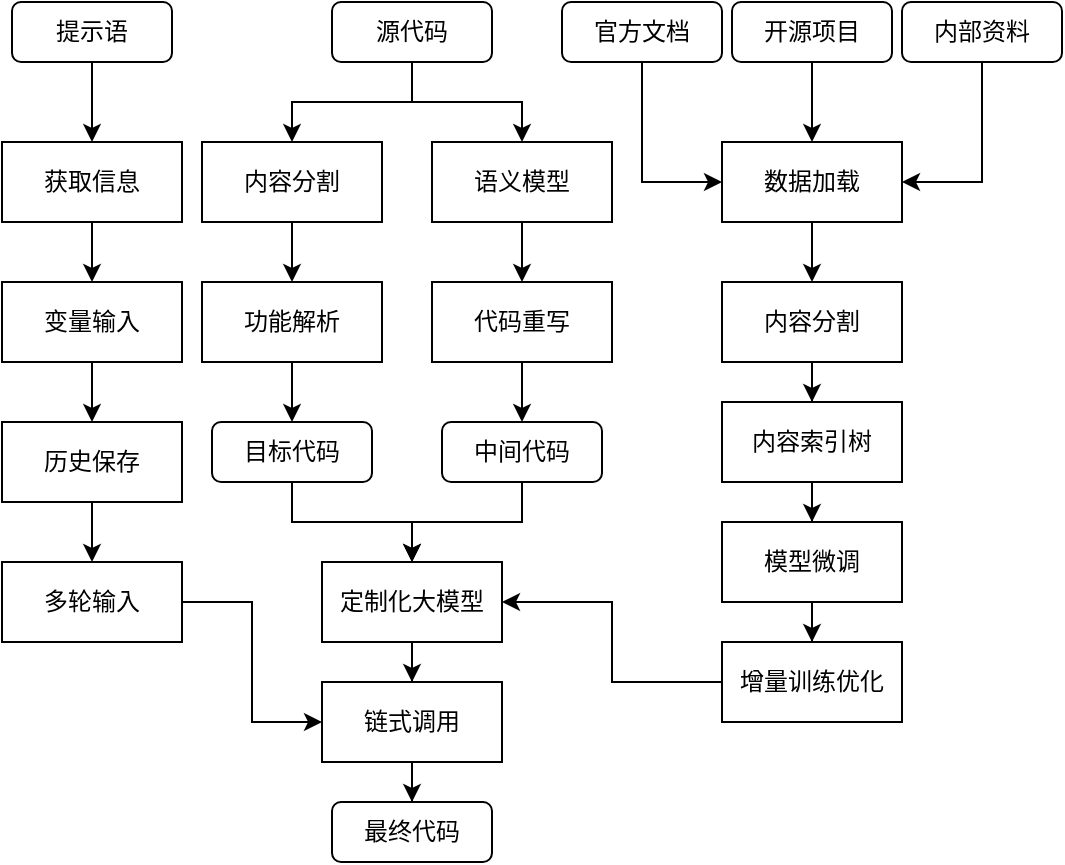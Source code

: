 <mxfile version="21.7.2" type="github" pages="2">
  <diagram id="C5RBs43oDa-KdzZeNtuy" name="Page-1">
    <mxGraphModel dx="720" dy="547" grid="1" gridSize="10" guides="1" tooltips="1" connect="1" arrows="1" fold="1" page="1" pageScale="1" pageWidth="827" pageHeight="1169" math="0" shadow="0">
      <root>
        <mxCell id="WIyWlLk6GJQsqaUBKTNV-0" />
        <mxCell id="WIyWlLk6GJQsqaUBKTNV-1" parent="WIyWlLk6GJQsqaUBKTNV-0" />
        <mxCell id="OWa224X2_rfobVful5tH-0" style="edgeStyle=orthogonalEdgeStyle;rounded=0;orthogonalLoop=1;jettySize=auto;html=1;entryX=0.5;entryY=0;entryDx=0;entryDy=0;" edge="1" parent="WIyWlLk6GJQsqaUBKTNV-1" source="WIyWlLk6GJQsqaUBKTNV-3" target="tbXTwaUfFAZPc5Yo21xn-4">
          <mxGeometry relative="1" as="geometry" />
        </mxCell>
        <mxCell id="OWa224X2_rfobVful5tH-1" style="edgeStyle=orthogonalEdgeStyle;rounded=0;orthogonalLoop=1;jettySize=auto;html=1;" edge="1" parent="WIyWlLk6GJQsqaUBKTNV-1" source="WIyWlLk6GJQsqaUBKTNV-3" target="tbXTwaUfFAZPc5Yo21xn-1">
          <mxGeometry relative="1" as="geometry" />
        </mxCell>
        <mxCell id="WIyWlLk6GJQsqaUBKTNV-3" value="源代码" style="rounded=1;whiteSpace=wrap;html=1;fontSize=12;glass=0;strokeWidth=1;shadow=0;" parent="WIyWlLk6GJQsqaUBKTNV-1" vertex="1">
          <mxGeometry x="175" y="70" width="80" height="30" as="geometry" />
        </mxCell>
        <mxCell id="OWa224X2_rfobVful5tH-3" style="edgeStyle=orthogonalEdgeStyle;rounded=0;orthogonalLoop=1;jettySize=auto;html=1;entryX=0.5;entryY=0;entryDx=0;entryDy=0;" edge="1" parent="WIyWlLk6GJQsqaUBKTNV-1" source="tbXTwaUfFAZPc5Yo21xn-1" target="tbXTwaUfFAZPc5Yo21xn-2">
          <mxGeometry relative="1" as="geometry" />
        </mxCell>
        <mxCell id="tbXTwaUfFAZPc5Yo21xn-1" value="语义模型" style="rounded=0;whiteSpace=wrap;html=1;" vertex="1" parent="WIyWlLk6GJQsqaUBKTNV-1">
          <mxGeometry x="225" y="140" width="90" height="40" as="geometry" />
        </mxCell>
        <mxCell id="OWa224X2_rfobVful5tH-5" style="edgeStyle=orthogonalEdgeStyle;rounded=0;orthogonalLoop=1;jettySize=auto;html=1;entryX=0.5;entryY=0;entryDx=0;entryDy=0;" edge="1" parent="WIyWlLk6GJQsqaUBKTNV-1" source="tbXTwaUfFAZPc5Yo21xn-2" target="tbXTwaUfFAZPc5Yo21xn-3">
          <mxGeometry relative="1" as="geometry" />
        </mxCell>
        <mxCell id="tbXTwaUfFAZPc5Yo21xn-2" value="代码重写" style="rounded=0;whiteSpace=wrap;html=1;" vertex="1" parent="WIyWlLk6GJQsqaUBKTNV-1">
          <mxGeometry x="225" y="210" width="90" height="40" as="geometry" />
        </mxCell>
        <mxCell id="tbXTwaUfFAZPc5Yo21xn-28" style="edgeStyle=orthogonalEdgeStyle;rounded=0;orthogonalLoop=1;jettySize=auto;html=1;entryX=0.5;entryY=0;entryDx=0;entryDy=0;" edge="1" parent="WIyWlLk6GJQsqaUBKTNV-1" source="tbXTwaUfFAZPc5Yo21xn-3" target="tbXTwaUfFAZPc5Yo21xn-8">
          <mxGeometry relative="1" as="geometry" />
        </mxCell>
        <mxCell id="tbXTwaUfFAZPc5Yo21xn-3" value="中间代码" style="rounded=1;whiteSpace=wrap;html=1;fontSize=12;glass=0;strokeWidth=1;shadow=0;" vertex="1" parent="WIyWlLk6GJQsqaUBKTNV-1">
          <mxGeometry x="230" y="280" width="80" height="30" as="geometry" />
        </mxCell>
        <mxCell id="OWa224X2_rfobVful5tH-2" style="edgeStyle=orthogonalEdgeStyle;rounded=0;orthogonalLoop=1;jettySize=auto;html=1;entryX=0.5;entryY=0;entryDx=0;entryDy=0;" edge="1" parent="WIyWlLk6GJQsqaUBKTNV-1" source="tbXTwaUfFAZPc5Yo21xn-4" target="tbXTwaUfFAZPc5Yo21xn-5">
          <mxGeometry relative="1" as="geometry" />
        </mxCell>
        <mxCell id="tbXTwaUfFAZPc5Yo21xn-4" value="内容分割" style="rounded=0;whiteSpace=wrap;html=1;" vertex="1" parent="WIyWlLk6GJQsqaUBKTNV-1">
          <mxGeometry x="110" y="140" width="90" height="40" as="geometry" />
        </mxCell>
        <mxCell id="OWa224X2_rfobVful5tH-4" style="edgeStyle=orthogonalEdgeStyle;rounded=0;orthogonalLoop=1;jettySize=auto;html=1;" edge="1" parent="WIyWlLk6GJQsqaUBKTNV-1" source="tbXTwaUfFAZPc5Yo21xn-5" target="tbXTwaUfFAZPc5Yo21xn-7">
          <mxGeometry relative="1" as="geometry" />
        </mxCell>
        <mxCell id="tbXTwaUfFAZPc5Yo21xn-5" value="功能解析" style="rounded=0;whiteSpace=wrap;html=1;" vertex="1" parent="WIyWlLk6GJQsqaUBKTNV-1">
          <mxGeometry x="110" y="210" width="90" height="40" as="geometry" />
        </mxCell>
        <mxCell id="tbXTwaUfFAZPc5Yo21xn-27" style="edgeStyle=orthogonalEdgeStyle;rounded=0;orthogonalLoop=1;jettySize=auto;html=1;" edge="1" parent="WIyWlLk6GJQsqaUBKTNV-1" source="tbXTwaUfFAZPc5Yo21xn-7" target="tbXTwaUfFAZPc5Yo21xn-8">
          <mxGeometry relative="1" as="geometry" />
        </mxCell>
        <mxCell id="tbXTwaUfFAZPc5Yo21xn-7" value="&lt;span style=&quot;font-weight: normal;&quot;&gt;目标代码&lt;/span&gt;" style="rounded=1;whiteSpace=wrap;html=1;fontSize=12;glass=0;strokeWidth=1;shadow=0;fontStyle=1" vertex="1" parent="WIyWlLk6GJQsqaUBKTNV-1">
          <mxGeometry x="115" y="280" width="80" height="30" as="geometry" />
        </mxCell>
        <mxCell id="OWa224X2_rfobVful5tH-6" style="edgeStyle=orthogonalEdgeStyle;rounded=0;orthogonalLoop=1;jettySize=auto;html=1;entryX=0.5;entryY=0;entryDx=0;entryDy=0;" edge="1" parent="WIyWlLk6GJQsqaUBKTNV-1" source="tbXTwaUfFAZPc5Yo21xn-8" target="tbXTwaUfFAZPc5Yo21xn-9">
          <mxGeometry relative="1" as="geometry" />
        </mxCell>
        <mxCell id="tbXTwaUfFAZPc5Yo21xn-8" value="定制化大模型" style="rounded=0;whiteSpace=wrap;html=1;" vertex="1" parent="WIyWlLk6GJQsqaUBKTNV-1">
          <mxGeometry x="170" y="350" width="90" height="40" as="geometry" />
        </mxCell>
        <mxCell id="OWa224X2_rfobVful5tH-7" style="edgeStyle=orthogonalEdgeStyle;rounded=0;orthogonalLoop=1;jettySize=auto;html=1;entryX=0.5;entryY=0;entryDx=0;entryDy=0;" edge="1" parent="WIyWlLk6GJQsqaUBKTNV-1" source="tbXTwaUfFAZPc5Yo21xn-9" target="tbXTwaUfFAZPc5Yo21xn-19">
          <mxGeometry relative="1" as="geometry" />
        </mxCell>
        <mxCell id="tbXTwaUfFAZPc5Yo21xn-9" value="链式调用" style="rounded=0;whiteSpace=wrap;html=1;" vertex="1" parent="WIyWlLk6GJQsqaUBKTNV-1">
          <mxGeometry x="170" y="410" width="90" height="40" as="geometry" />
        </mxCell>
        <mxCell id="OWa224X2_rfobVful5tH-16" style="edgeStyle=orthogonalEdgeStyle;rounded=0;orthogonalLoop=1;jettySize=auto;html=1;entryX=0;entryY=0.5;entryDx=0;entryDy=0;" edge="1" parent="WIyWlLk6GJQsqaUBKTNV-1" source="tbXTwaUfFAZPc5Yo21xn-10" target="tbXTwaUfFAZPc5Yo21xn-13">
          <mxGeometry relative="1" as="geometry" />
        </mxCell>
        <mxCell id="tbXTwaUfFAZPc5Yo21xn-10" value="官方文档" style="rounded=1;whiteSpace=wrap;html=1;fontSize=12;glass=0;strokeWidth=1;shadow=0;" vertex="1" parent="WIyWlLk6GJQsqaUBKTNV-1">
          <mxGeometry x="290" y="70" width="80" height="30" as="geometry" />
        </mxCell>
        <mxCell id="OWa224X2_rfobVful5tH-17" style="edgeStyle=orthogonalEdgeStyle;rounded=0;orthogonalLoop=1;jettySize=auto;html=1;entryX=0.5;entryY=0;entryDx=0;entryDy=0;" edge="1" parent="WIyWlLk6GJQsqaUBKTNV-1" source="tbXTwaUfFAZPc5Yo21xn-11" target="tbXTwaUfFAZPc5Yo21xn-13">
          <mxGeometry relative="1" as="geometry" />
        </mxCell>
        <mxCell id="tbXTwaUfFAZPc5Yo21xn-11" value="开源项目" style="rounded=1;whiteSpace=wrap;html=1;fontSize=12;glass=0;strokeWidth=1;shadow=0;" vertex="1" parent="WIyWlLk6GJQsqaUBKTNV-1">
          <mxGeometry x="375" y="70" width="80" height="30" as="geometry" />
        </mxCell>
        <mxCell id="OWa224X2_rfobVful5tH-18" style="edgeStyle=orthogonalEdgeStyle;rounded=0;orthogonalLoop=1;jettySize=auto;html=1;entryX=1;entryY=0.5;entryDx=0;entryDy=0;" edge="1" parent="WIyWlLk6GJQsqaUBKTNV-1" source="tbXTwaUfFAZPc5Yo21xn-12" target="tbXTwaUfFAZPc5Yo21xn-13">
          <mxGeometry relative="1" as="geometry" />
        </mxCell>
        <mxCell id="tbXTwaUfFAZPc5Yo21xn-12" value="内部资料" style="rounded=1;whiteSpace=wrap;html=1;fontSize=12;glass=0;strokeWidth=1;shadow=0;" vertex="1" parent="WIyWlLk6GJQsqaUBKTNV-1">
          <mxGeometry x="460" y="70" width="80" height="30" as="geometry" />
        </mxCell>
        <mxCell id="OWa224X2_rfobVful5tH-11" style="edgeStyle=orthogonalEdgeStyle;rounded=0;orthogonalLoop=1;jettySize=auto;html=1;entryX=0.5;entryY=0;entryDx=0;entryDy=0;" edge="1" parent="WIyWlLk6GJQsqaUBKTNV-1" source="tbXTwaUfFAZPc5Yo21xn-13" target="tbXTwaUfFAZPc5Yo21xn-14">
          <mxGeometry relative="1" as="geometry" />
        </mxCell>
        <mxCell id="tbXTwaUfFAZPc5Yo21xn-13" value="数据加载" style="rounded=0;whiteSpace=wrap;html=1;" vertex="1" parent="WIyWlLk6GJQsqaUBKTNV-1">
          <mxGeometry x="370" y="140" width="90" height="40" as="geometry" />
        </mxCell>
        <mxCell id="OWa224X2_rfobVful5tH-10" style="edgeStyle=orthogonalEdgeStyle;rounded=0;orthogonalLoop=1;jettySize=auto;html=1;entryX=0.5;entryY=0;entryDx=0;entryDy=0;" edge="1" parent="WIyWlLk6GJQsqaUBKTNV-1" source="tbXTwaUfFAZPc5Yo21xn-14" target="tbXTwaUfFAZPc5Yo21xn-15">
          <mxGeometry relative="1" as="geometry" />
        </mxCell>
        <mxCell id="tbXTwaUfFAZPc5Yo21xn-14" value="内容分割" style="rounded=0;whiteSpace=wrap;html=1;" vertex="1" parent="WIyWlLk6GJQsqaUBKTNV-1">
          <mxGeometry x="370" y="210" width="90" height="40" as="geometry" />
        </mxCell>
        <mxCell id="OWa224X2_rfobVful5tH-9" style="edgeStyle=orthogonalEdgeStyle;rounded=0;orthogonalLoop=1;jettySize=auto;html=1;" edge="1" parent="WIyWlLk6GJQsqaUBKTNV-1" source="tbXTwaUfFAZPc5Yo21xn-15" target="tbXTwaUfFAZPc5Yo21xn-16">
          <mxGeometry relative="1" as="geometry" />
        </mxCell>
        <mxCell id="tbXTwaUfFAZPc5Yo21xn-15" value="内容索引树" style="rounded=0;whiteSpace=wrap;html=1;" vertex="1" parent="WIyWlLk6GJQsqaUBKTNV-1">
          <mxGeometry x="370" y="270" width="90" height="40" as="geometry" />
        </mxCell>
        <mxCell id="OWa224X2_rfobVful5tH-8" style="edgeStyle=orthogonalEdgeStyle;rounded=0;orthogonalLoop=1;jettySize=auto;html=1;entryX=0.5;entryY=0;entryDx=0;entryDy=0;" edge="1" parent="WIyWlLk6GJQsqaUBKTNV-1" source="tbXTwaUfFAZPc5Yo21xn-16" target="tbXTwaUfFAZPc5Yo21xn-17">
          <mxGeometry relative="1" as="geometry" />
        </mxCell>
        <mxCell id="tbXTwaUfFAZPc5Yo21xn-16" value="模型微调" style="rounded=0;whiteSpace=wrap;html=1;" vertex="1" parent="WIyWlLk6GJQsqaUBKTNV-1">
          <mxGeometry x="370" y="330" width="90" height="40" as="geometry" />
        </mxCell>
        <mxCell id="tbXTwaUfFAZPc5Yo21xn-18" style="edgeStyle=orthogonalEdgeStyle;rounded=0;orthogonalLoop=1;jettySize=auto;html=1;entryX=1;entryY=0.5;entryDx=0;entryDy=0;" edge="1" parent="WIyWlLk6GJQsqaUBKTNV-1" source="tbXTwaUfFAZPc5Yo21xn-17" target="tbXTwaUfFAZPc5Yo21xn-8">
          <mxGeometry relative="1" as="geometry" />
        </mxCell>
        <mxCell id="tbXTwaUfFAZPc5Yo21xn-17" value="增量训练优化" style="rounded=0;whiteSpace=wrap;html=1;" vertex="1" parent="WIyWlLk6GJQsqaUBKTNV-1">
          <mxGeometry x="370" y="390" width="90" height="40" as="geometry" />
        </mxCell>
        <mxCell id="tbXTwaUfFAZPc5Yo21xn-19" value="&lt;span style=&quot;font-weight: 400;&quot;&gt;最终代码&lt;/span&gt;" style="rounded=1;whiteSpace=wrap;html=1;fontSize=12;glass=0;strokeWidth=1;shadow=0;fontStyle=1" vertex="1" parent="WIyWlLk6GJQsqaUBKTNV-1">
          <mxGeometry x="175" y="470" width="80" height="30" as="geometry" />
        </mxCell>
        <mxCell id="OWa224X2_rfobVful5tH-19" style="edgeStyle=orthogonalEdgeStyle;rounded=0;orthogonalLoop=1;jettySize=auto;html=1;" edge="1" parent="WIyWlLk6GJQsqaUBKTNV-1" source="tbXTwaUfFAZPc5Yo21xn-20" target="tbXTwaUfFAZPc5Yo21xn-21">
          <mxGeometry relative="1" as="geometry" />
        </mxCell>
        <mxCell id="tbXTwaUfFAZPc5Yo21xn-20" value="提示语" style="rounded=1;whiteSpace=wrap;html=1;fontSize=12;glass=0;strokeWidth=1;shadow=0;" vertex="1" parent="WIyWlLk6GJQsqaUBKTNV-1">
          <mxGeometry x="15" y="70" width="80" height="30" as="geometry" />
        </mxCell>
        <mxCell id="OWa224X2_rfobVful5tH-20" style="edgeStyle=orthogonalEdgeStyle;rounded=0;orthogonalLoop=1;jettySize=auto;html=1;entryX=0.5;entryY=0;entryDx=0;entryDy=0;" edge="1" parent="WIyWlLk6GJQsqaUBKTNV-1" source="tbXTwaUfFAZPc5Yo21xn-21" target="tbXTwaUfFAZPc5Yo21xn-22">
          <mxGeometry relative="1" as="geometry" />
        </mxCell>
        <mxCell id="tbXTwaUfFAZPc5Yo21xn-21" value="获取信息" style="rounded=0;whiteSpace=wrap;html=1;" vertex="1" parent="WIyWlLk6GJQsqaUBKTNV-1">
          <mxGeometry x="10" y="140" width="90" height="40" as="geometry" />
        </mxCell>
        <mxCell id="OWa224X2_rfobVful5tH-21" style="edgeStyle=orthogonalEdgeStyle;rounded=0;orthogonalLoop=1;jettySize=auto;html=1;entryX=0.5;entryY=0;entryDx=0;entryDy=0;" edge="1" parent="WIyWlLk6GJQsqaUBKTNV-1" source="tbXTwaUfFAZPc5Yo21xn-22" target="tbXTwaUfFAZPc5Yo21xn-24">
          <mxGeometry relative="1" as="geometry" />
        </mxCell>
        <mxCell id="tbXTwaUfFAZPc5Yo21xn-22" value="变量输入" style="rounded=0;whiteSpace=wrap;html=1;" vertex="1" parent="WIyWlLk6GJQsqaUBKTNV-1">
          <mxGeometry x="10" y="210" width="90" height="40" as="geometry" />
        </mxCell>
        <mxCell id="OWa224X2_rfobVful5tH-22" style="edgeStyle=orthogonalEdgeStyle;rounded=0;orthogonalLoop=1;jettySize=auto;html=1;entryX=0.5;entryY=0;entryDx=0;entryDy=0;" edge="1" parent="WIyWlLk6GJQsqaUBKTNV-1" source="tbXTwaUfFAZPc5Yo21xn-24" target="tbXTwaUfFAZPc5Yo21xn-25">
          <mxGeometry relative="1" as="geometry" />
        </mxCell>
        <mxCell id="tbXTwaUfFAZPc5Yo21xn-24" value="历史保存" style="rounded=0;whiteSpace=wrap;html=1;" vertex="1" parent="WIyWlLk6GJQsqaUBKTNV-1">
          <mxGeometry x="10" y="280" width="90" height="40" as="geometry" />
        </mxCell>
        <mxCell id="tbXTwaUfFAZPc5Yo21xn-26" style="edgeStyle=orthogonalEdgeStyle;rounded=0;orthogonalLoop=1;jettySize=auto;html=1;entryX=0;entryY=0.5;entryDx=0;entryDy=0;" edge="1" parent="WIyWlLk6GJQsqaUBKTNV-1" source="tbXTwaUfFAZPc5Yo21xn-25" target="tbXTwaUfFAZPc5Yo21xn-9">
          <mxGeometry relative="1" as="geometry" />
        </mxCell>
        <mxCell id="tbXTwaUfFAZPc5Yo21xn-25" value="多轮输入" style="rounded=0;whiteSpace=wrap;html=1;" vertex="1" parent="WIyWlLk6GJQsqaUBKTNV-1">
          <mxGeometry x="10" y="350" width="90" height="40" as="geometry" />
        </mxCell>
      </root>
    </mxGraphModel>
  </diagram>
  <diagram id="TNAb6aT2j9PPhHNFVaIJ" name="第 2 页">
    <mxGraphModel dx="720" dy="547" grid="1" gridSize="10" guides="1" tooltips="1" connect="1" arrows="1" fold="1" page="1" pageScale="1" pageWidth="827" pageHeight="1169" math="0" shadow="0">
      <root>
        <mxCell id="0" />
        <mxCell id="1" parent="0" />
      </root>
    </mxGraphModel>
  </diagram>
</mxfile>
